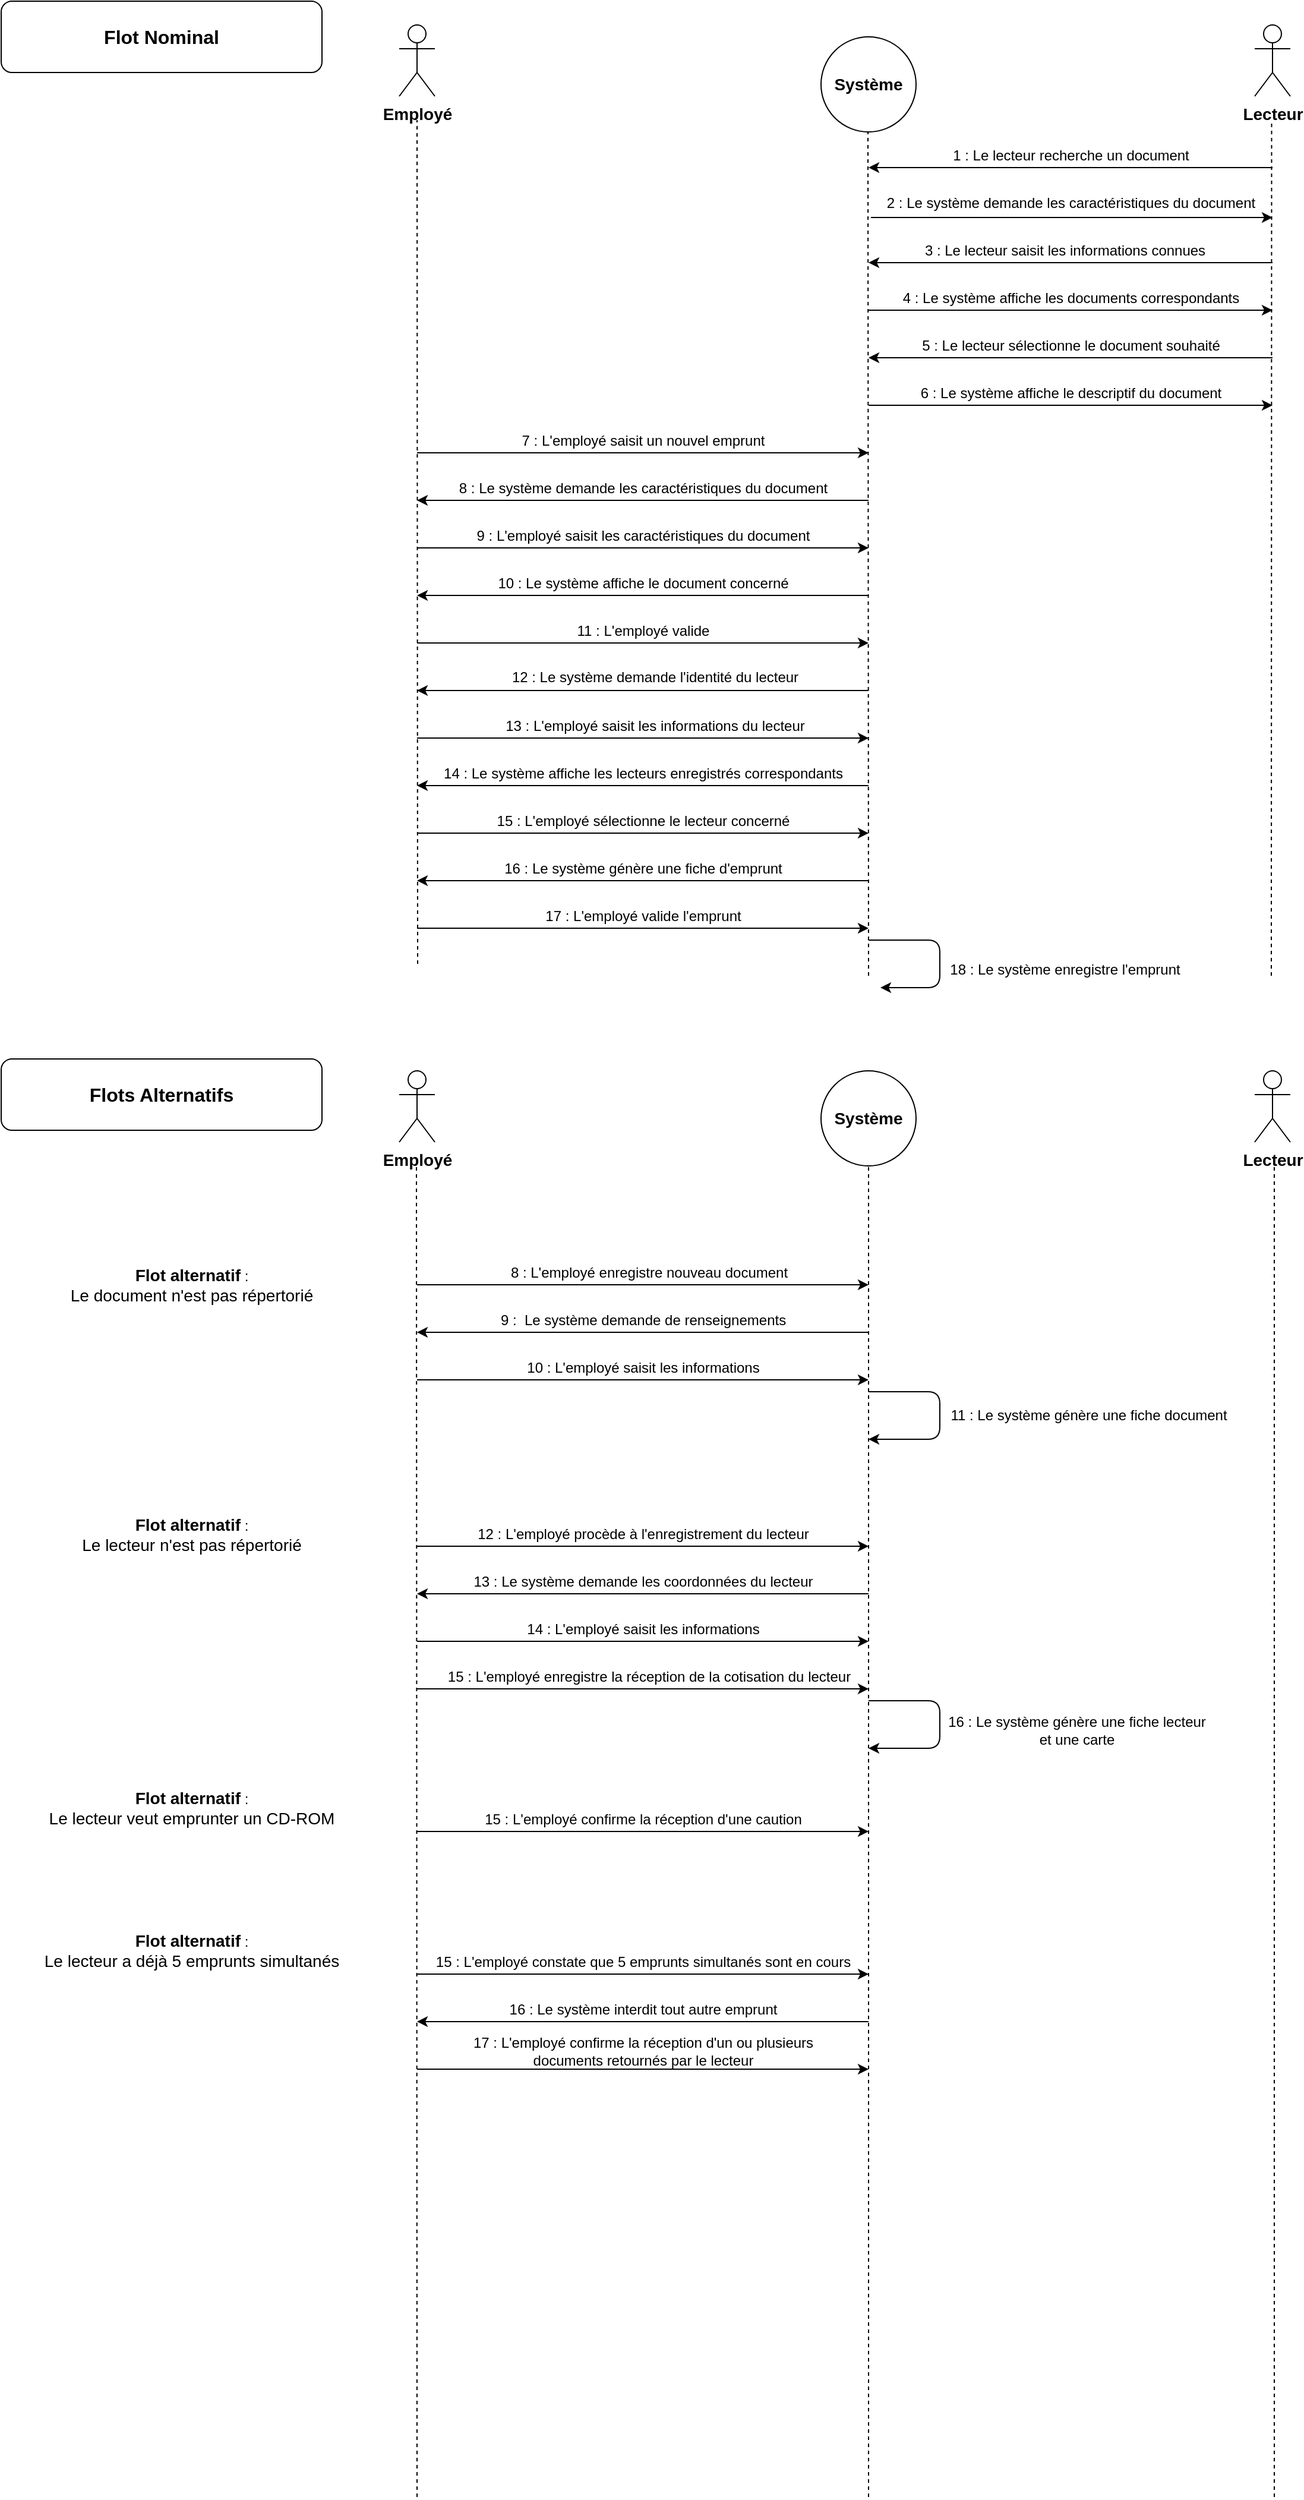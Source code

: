 <mxfile version="13.7.3" type="device"><diagram id="HIXbMMLBxoH1zSvJh3y3" name="Page-1"><mxGraphModel dx="2249" dy="822" grid="1" gridSize="10" guides="1" tooltips="1" connect="1" arrows="1" fold="1" page="1" pageScale="1" pageWidth="827" pageHeight="1169" math="0" shadow="0"><root><mxCell id="0"/><mxCell id="1" parent="0"/><mxCell id="MbnFXCtyj7MtMAaC2h0o-1" value="" style="endArrow=none;dashed=1;html=1;" parent="1" edge="1"><mxGeometry width="50" height="50" relative="1" as="geometry"><mxPoint x="40.5" y="830" as="sourcePoint"/><mxPoint x="40" y="120" as="targetPoint"/></mxGeometry></mxCell><mxCell id="MbnFXCtyj7MtMAaC2h0o-2" value="" style="endArrow=none;dashed=1;html=1;" parent="1" edge="1"><mxGeometry width="50" height="50" relative="1" as="geometry"><mxPoint x="420" y="840" as="sourcePoint"/><mxPoint x="419.5" y="130" as="targetPoint"/></mxGeometry></mxCell><mxCell id="MbnFXCtyj7MtMAaC2h0o-3" value="&lt;font style=&quot;font-size: 14px&quot;&gt;&lt;b&gt;Employé&lt;/b&gt;&lt;/font&gt;" style="shape=umlActor;verticalLabelPosition=bottom;verticalAlign=top;html=1;outlineConnect=0;" parent="1" vertex="1"><mxGeometry x="25" y="40" width="30" height="60" as="geometry"/></mxCell><mxCell id="MbnFXCtyj7MtMAaC2h0o-7" value="" style="endArrow=none;dashed=1;html=1;" parent="1" edge="1"><mxGeometry width="50" height="50" relative="1" as="geometry"><mxPoint x="759" y="840" as="sourcePoint"/><mxPoint x="759.25" y="120" as="targetPoint"/></mxGeometry></mxCell><mxCell id="MbnFXCtyj7MtMAaC2h0o-8" value="&lt;font style=&quot;font-size: 14px&quot;&gt;&lt;b&gt;Lecteur&lt;/b&gt;&lt;/font&gt;" style="shape=umlActor;verticalLabelPosition=bottom;verticalAlign=top;html=1;outlineConnect=0;" parent="1" vertex="1"><mxGeometry x="745" y="40" width="30" height="60" as="geometry"/></mxCell><mxCell id="MbnFXCtyj7MtMAaC2h0o-15" value="" style="endArrow=classic;html=1;" parent="1" edge="1"><mxGeometry width="50" height="50" relative="1" as="geometry"><mxPoint x="760" y="160" as="sourcePoint"/><mxPoint x="420" y="160" as="targetPoint"/></mxGeometry></mxCell><mxCell id="MbnFXCtyj7MtMAaC2h0o-16" value="&lt;font style=&quot;font-size: 12px&quot;&gt;1 : Le lecteur recherche un document&lt;/font&gt;" style="text;html=1;align=center;verticalAlign=middle;resizable=0;points=[];autosize=1;" parent="1" vertex="1"><mxGeometry x="485" y="140" width="210" height="20" as="geometry"/></mxCell><mxCell id="MbnFXCtyj7MtMAaC2h0o-17" value="" style="endArrow=classic;html=1;" parent="1" source="MbnFXCtyj7MtMAaC2h0o-18" edge="1"><mxGeometry width="50" height="50" relative="1" as="geometry"><mxPoint x="420" y="200" as="sourcePoint"/><mxPoint x="720" y="200" as="targetPoint"/></mxGeometry></mxCell><mxCell id="MbnFXCtyj7MtMAaC2h0o-19" value="" style="endArrow=classic;html=1;" parent="1" edge="1"><mxGeometry width="50" height="50" relative="1" as="geometry"><mxPoint x="760" y="240" as="sourcePoint"/><mxPoint x="420" y="240" as="targetPoint"/></mxGeometry></mxCell><mxCell id="MbnFXCtyj7MtMAaC2h0o-20" value="3 : Le lecteur saisit les informations connues" style="text;html=1;align=center;verticalAlign=middle;resizable=0;points=[];autosize=1;" parent="1" vertex="1"><mxGeometry x="460" y="220" width="250" height="20" as="geometry"/></mxCell><mxCell id="MbnFXCtyj7MtMAaC2h0o-21" value="" style="endArrow=classic;html=1;" parent="1" edge="1"><mxGeometry width="50" height="50" relative="1" as="geometry"><mxPoint x="420" y="280" as="sourcePoint"/><mxPoint x="760" y="280" as="targetPoint"/></mxGeometry></mxCell><mxCell id="MbnFXCtyj7MtMAaC2h0o-22" value="4 : Le système affiche les documents correspondants" style="text;html=1;align=center;verticalAlign=middle;resizable=0;points=[];autosize=1;" parent="1" vertex="1"><mxGeometry x="440" y="260" width="300" height="20" as="geometry"/></mxCell><mxCell id="MbnFXCtyj7MtMAaC2h0o-23" value="" style="endArrow=classic;html=1;" parent="1" edge="1"><mxGeometry width="50" height="50" relative="1" as="geometry"><mxPoint x="760" y="320" as="sourcePoint"/><mxPoint x="420" y="320" as="targetPoint"/></mxGeometry></mxCell><mxCell id="MbnFXCtyj7MtMAaC2h0o-24" value="5 : Le lecteur sélectionne le document souhaité" style="text;html=1;align=center;verticalAlign=middle;resizable=0;points=[];autosize=1;" parent="1" vertex="1"><mxGeometry x="455" y="300" width="270" height="20" as="geometry"/></mxCell><mxCell id="MbnFXCtyj7MtMAaC2h0o-26" value="" style="endArrow=classic;html=1;" parent="1" edge="1"><mxGeometry width="50" height="50" relative="1" as="geometry"><mxPoint x="420" y="360" as="sourcePoint"/><mxPoint x="760" y="360" as="targetPoint"/></mxGeometry></mxCell><mxCell id="MbnFXCtyj7MtMAaC2h0o-27" value="6 : Le système affiche le descriptif du document" style="text;html=1;align=center;verticalAlign=middle;resizable=0;points=[];autosize=1;" parent="1" vertex="1"><mxGeometry x="455" y="340" width="270" height="20" as="geometry"/></mxCell><mxCell id="MbnFXCtyj7MtMAaC2h0o-28" value="" style="endArrow=classic;html=1;" parent="1" edge="1"><mxGeometry width="50" height="50" relative="1" as="geometry"><mxPoint x="40" y="400" as="sourcePoint"/><mxPoint x="420" y="400" as="targetPoint"/></mxGeometry></mxCell><mxCell id="MbnFXCtyj7MtMAaC2h0o-30" value="7 : L'employé saisit un nouvel emprunt" style="text;html=1;align=center;verticalAlign=middle;resizable=0;points=[];autosize=1;" parent="1" vertex="1"><mxGeometry x="120" y="380" width="220" height="20" as="geometry"/></mxCell><mxCell id="MbnFXCtyj7MtMAaC2h0o-31" value="" style="endArrow=classic;html=1;" parent="1" edge="1"><mxGeometry width="50" height="50" relative="1" as="geometry"><mxPoint x="420" y="440" as="sourcePoint"/><mxPoint x="40" y="440" as="targetPoint"/></mxGeometry></mxCell><mxCell id="MbnFXCtyj7MtMAaC2h0o-32" value="8 : Le système demande les caractéristiques du document" style="text;html=1;align=center;verticalAlign=middle;resizable=0;points=[];autosize=1;" parent="1" vertex="1"><mxGeometry x="65" y="420" width="330" height="20" as="geometry"/></mxCell><mxCell id="MbnFXCtyj7MtMAaC2h0o-33" value="" style="endArrow=classic;html=1;" parent="1" edge="1"><mxGeometry width="50" height="50" relative="1" as="geometry"><mxPoint x="40" y="480" as="sourcePoint"/><mxPoint x="420" y="480" as="targetPoint"/></mxGeometry></mxCell><mxCell id="MbnFXCtyj7MtMAaC2h0o-34" value="9 : L'employé saisit les caractéristiques du document" style="text;html=1;align=center;verticalAlign=middle;resizable=0;points=[];autosize=1;" parent="1" vertex="1"><mxGeometry x="80" y="460" width="300" height="20" as="geometry"/></mxCell><mxCell id="MbnFXCtyj7MtMAaC2h0o-35" value="" style="endArrow=classic;html=1;" parent="1" edge="1"><mxGeometry width="50" height="50" relative="1" as="geometry"><mxPoint x="420" y="520" as="sourcePoint"/><mxPoint x="40" y="520" as="targetPoint"/></mxGeometry></mxCell><mxCell id="MbnFXCtyj7MtMAaC2h0o-36" value="10 : Le système affiche le document concerné" style="text;html=1;align=center;verticalAlign=middle;resizable=0;points=[];autosize=1;" parent="1" vertex="1"><mxGeometry x="100" y="500" width="260" height="20" as="geometry"/></mxCell><mxCell id="MbnFXCtyj7MtMAaC2h0o-38" value="" style="endArrow=classic;html=1;" parent="1" edge="1"><mxGeometry width="50" height="50" relative="1" as="geometry"><mxPoint x="40" y="560" as="sourcePoint"/><mxPoint x="420" y="560" as="targetPoint"/></mxGeometry></mxCell><mxCell id="MbnFXCtyj7MtMAaC2h0o-39" value="11 : L'employé valide" style="text;html=1;align=center;verticalAlign=middle;resizable=0;points=[];autosize=1;" parent="1" vertex="1"><mxGeometry x="165" y="540" width="130" height="20" as="geometry"/></mxCell><mxCell id="MbnFXCtyj7MtMAaC2h0o-40" value="" style="endArrow=classic;html=1;" parent="1" edge="1"><mxGeometry width="50" height="50" relative="1" as="geometry"><mxPoint x="420" y="600" as="sourcePoint"/><mxPoint x="40" y="600" as="targetPoint"/></mxGeometry></mxCell><mxCell id="MbnFXCtyj7MtMAaC2h0o-41" value="12 : Le système demande l'identité du lecteur" style="text;html=1;align=center;verticalAlign=middle;resizable=0;points=[];autosize=1;" parent="1" vertex="1"><mxGeometry x="110" y="579" width="260" height="20" as="geometry"/></mxCell><mxCell id="MbnFXCtyj7MtMAaC2h0o-42" value="" style="endArrow=classic;html=1;" parent="1" edge="1"><mxGeometry width="50" height="50" relative="1" as="geometry"><mxPoint x="40" y="640" as="sourcePoint"/><mxPoint x="420" y="640" as="targetPoint"/></mxGeometry></mxCell><mxCell id="MbnFXCtyj7MtMAaC2h0o-43" value="13 : L'employé saisit les informations du lecteur" style="text;html=1;align=center;verticalAlign=middle;resizable=0;points=[];autosize=1;" parent="1" vertex="1"><mxGeometry x="105" y="620" width="270" height="20" as="geometry"/></mxCell><mxCell id="MbnFXCtyj7MtMAaC2h0o-44" value="" style="endArrow=classic;html=1;" parent="1" edge="1"><mxGeometry width="50" height="50" relative="1" as="geometry"><mxPoint x="420" y="680" as="sourcePoint"/><mxPoint x="40" y="680" as="targetPoint"/></mxGeometry></mxCell><mxCell id="MbnFXCtyj7MtMAaC2h0o-45" value="14 : Le système affiche les lecteurs enregistrés correspondants" style="text;html=1;align=center;verticalAlign=middle;resizable=0;points=[];autosize=1;" parent="1" vertex="1"><mxGeometry x="55" y="660" width="350" height="20" as="geometry"/></mxCell><mxCell id="MbnFXCtyj7MtMAaC2h0o-46" value="" style="endArrow=classic;html=1;" parent="1" edge="1"><mxGeometry width="50" height="50" relative="1" as="geometry"><mxPoint x="40" y="720" as="sourcePoint"/><mxPoint x="420" y="720" as="targetPoint"/></mxGeometry></mxCell><mxCell id="MbnFXCtyj7MtMAaC2h0o-49" value="15 : L'employé sélectionne le lecteur concerné" style="text;html=1;align=center;verticalAlign=middle;resizable=0;points=[];autosize=1;" parent="1" vertex="1"><mxGeometry x="100" y="700" width="260" height="20" as="geometry"/></mxCell><mxCell id="MbnFXCtyj7MtMAaC2h0o-50" value="" style="endArrow=classic;html=1;" parent="1" edge="1"><mxGeometry width="50" height="50" relative="1" as="geometry"><mxPoint x="420" y="760" as="sourcePoint"/><mxPoint x="40" y="760" as="targetPoint"/></mxGeometry></mxCell><mxCell id="MbnFXCtyj7MtMAaC2h0o-51" value="16 : Le système génère une fiche d'emprunt" style="text;html=1;align=center;verticalAlign=middle;resizable=0;points=[];autosize=1;" parent="1" vertex="1"><mxGeometry x="105" y="740" width="250" height="20" as="geometry"/></mxCell><mxCell id="MbnFXCtyj7MtMAaC2h0o-52" value="" style="endArrow=classic;html=1;" parent="1" edge="1"><mxGeometry width="50" height="50" relative="1" as="geometry"><mxPoint x="420" y="810" as="sourcePoint"/><mxPoint x="430" y="850" as="targetPoint"/><Array as="points"><mxPoint x="480" y="810"/><mxPoint x="480" y="850"/></Array></mxGeometry></mxCell><mxCell id="MbnFXCtyj7MtMAaC2h0o-53" value="18 : Le système enregistre l'emprunt&lt;br&gt;" style="text;html=1;align=center;verticalAlign=middle;resizable=0;points=[];autosize=1;" parent="1" vertex="1"><mxGeometry x="480" y="825" width="210" height="20" as="geometry"/></mxCell><mxCell id="MbnFXCtyj7MtMAaC2h0o-54" value="&lt;font style=&quot;font-size: 16px&quot;&gt;&lt;b&gt;Flot Nominal&lt;/b&gt;&lt;/font&gt;" style="rounded=1;whiteSpace=wrap;html=1;" parent="1" vertex="1"><mxGeometry x="-310" y="20" width="270" height="60" as="geometry"/></mxCell><mxCell id="MbnFXCtyj7MtMAaC2h0o-56" value="" style="endArrow=classic;html=1;" parent="1" edge="1"><mxGeometry width="50" height="50" relative="1" as="geometry"><mxPoint x="40" y="800" as="sourcePoint"/><mxPoint x="420" y="800" as="targetPoint"/></mxGeometry></mxCell><mxCell id="MbnFXCtyj7MtMAaC2h0o-57" value="17 : L'employé valide l'emprunt" style="text;html=1;align=center;verticalAlign=middle;resizable=0;points=[];autosize=1;" parent="1" vertex="1"><mxGeometry x="140" y="780" width="180" height="20" as="geometry"/></mxCell><mxCell id="MbnFXCtyj7MtMAaC2h0o-58" value="&lt;font style=&quot;font-size: 14px&quot;&gt;&lt;b&gt;Flot alternatif&lt;/b&gt;&lt;/font&gt; :&lt;br&gt;&lt;font style=&quot;font-size: 14px&quot;&gt;Le lecteur n'est pas répertorié&lt;/font&gt;" style="text;html=1;align=center;verticalAlign=middle;resizable=0;points=[];autosize=1;" parent="1" vertex="1"><mxGeometry x="-250" y="1290" width="200" height="40" as="geometry"/></mxCell><mxCell id="MbnFXCtyj7MtMAaC2h0o-59" value="" style="endArrow=classic;html=1;" parent="1" edge="1"><mxGeometry width="50" height="50" relative="1" as="geometry"><mxPoint x="40" y="1100" as="sourcePoint"/><mxPoint x="420" y="1100" as="targetPoint"/></mxGeometry></mxCell><mxCell id="MbnFXCtyj7MtMAaC2h0o-60" value="12 : L'employé procède à l'enregistrement du lecteur" style="text;html=1;align=center;verticalAlign=middle;resizable=0;points=[];autosize=1;" parent="1" vertex="1"><mxGeometry x="85" y="1300" width="290" height="20" as="geometry"/></mxCell><mxCell id="MbnFXCtyj7MtMAaC2h0o-61" value="" style="endArrow=classic;html=1;" parent="1" edge="1"><mxGeometry width="50" height="50" relative="1" as="geometry"><mxPoint x="420" y="1140" as="sourcePoint"/><mxPoint x="40" y="1140" as="targetPoint"/></mxGeometry></mxCell><mxCell id="MbnFXCtyj7MtMAaC2h0o-62" value="13 : Le système demande les coordonnées du lecteur" style="text;html=1;align=center;verticalAlign=middle;resizable=0;points=[];autosize=1;" parent="1" vertex="1"><mxGeometry x="80" y="1340" width="300" height="20" as="geometry"/></mxCell><mxCell id="MbnFXCtyj7MtMAaC2h0o-63" value="" style="endArrow=classic;html=1;" parent="1" edge="1"><mxGeometry width="50" height="50" relative="1" as="geometry"><mxPoint x="40" y="1180" as="sourcePoint"/><mxPoint x="420" y="1180" as="targetPoint"/></mxGeometry></mxCell><mxCell id="MbnFXCtyj7MtMAaC2h0o-64" value="14 : L'employé saisit les informations" style="text;html=1;align=center;verticalAlign=middle;resizable=0;points=[];autosize=1;" parent="1" vertex="1"><mxGeometry x="125" y="1380" width="210" height="20" as="geometry"/></mxCell><mxCell id="MbnFXCtyj7MtMAaC2h0o-65" value="" style="endArrow=classic;html=1;" parent="1" edge="1"><mxGeometry width="50" height="50" relative="1" as="geometry"><mxPoint x="420" y="1190" as="sourcePoint"/><mxPoint x="420" y="1230" as="targetPoint"/><Array as="points"><mxPoint x="480" y="1190"/><mxPoint x="480" y="1230"/></Array></mxGeometry></mxCell><mxCell id="MbnFXCtyj7MtMAaC2h0o-66" value="11 : Le système génère une fiche document" style="text;html=1;align=center;verticalAlign=middle;resizable=0;points=[];autosize=1;" parent="1" vertex="1"><mxGeometry x="480" y="1200" width="250" height="20" as="geometry"/></mxCell><mxCell id="MbnFXCtyj7MtMAaC2h0o-67" value="" style="endArrow=classic;html=1;" parent="1" edge="1"><mxGeometry width="50" height="50" relative="1" as="geometry"><mxPoint x="40" y="1440" as="sourcePoint"/><mxPoint x="420" y="1440" as="targetPoint"/></mxGeometry></mxCell><mxCell id="MbnFXCtyj7MtMAaC2h0o-68" value="15 : L'employé enregistre la réception de la cotisation du lecteur" style="text;html=1;align=center;verticalAlign=middle;resizable=0;points=[];autosize=1;" parent="1" vertex="1"><mxGeometry x="60" y="1420" width="350" height="20" as="geometry"/></mxCell><mxCell id="MbnFXCtyj7MtMAaC2h0o-70" value="&lt;font style=&quot;font-size: 14px&quot;&gt;&lt;b&gt;Flot alternatif&lt;/b&gt;&lt;/font&gt; :&lt;br&gt;&lt;font style=&quot;font-size: 14px&quot;&gt;Le document n'est pas répertorié&lt;/font&gt;" style="text;html=1;align=center;verticalAlign=middle;resizable=0;points=[];autosize=1;" parent="1" vertex="1"><mxGeometry x="-260" y="1080" width="220" height="40" as="geometry"/></mxCell><mxCell id="MbnFXCtyj7MtMAaC2h0o-71" value="" style="endArrow=classic;html=1;" parent="1" edge="1"><mxGeometry width="50" height="50" relative="1" as="geometry"><mxPoint x="40" y="1320" as="sourcePoint"/><mxPoint x="420" y="1320" as="targetPoint"/></mxGeometry></mxCell><mxCell id="MbnFXCtyj7MtMAaC2h0o-72" value="8 : L'employé enregistre nouveau document" style="text;html=1;align=center;verticalAlign=middle;resizable=0;points=[];autosize=1;" parent="1" vertex="1"><mxGeometry x="110" y="1080" width="250" height="20" as="geometry"/></mxCell><mxCell id="MbnFXCtyj7MtMAaC2h0o-73" value="" style="endArrow=classic;html=1;" parent="1" edge="1"><mxGeometry width="50" height="50" relative="1" as="geometry"><mxPoint x="420" y="1360" as="sourcePoint"/><mxPoint x="40" y="1360" as="targetPoint"/></mxGeometry></mxCell><mxCell id="MbnFXCtyj7MtMAaC2h0o-74" value="9 :&amp;nbsp; Le système demande de renseignements" style="text;html=1;align=center;verticalAlign=middle;resizable=0;points=[];autosize=1;" parent="1" vertex="1"><mxGeometry x="100" y="1120" width="260" height="20" as="geometry"/></mxCell><mxCell id="MbnFXCtyj7MtMAaC2h0o-75" value="" style="endArrow=classic;html=1;" parent="1" edge="1"><mxGeometry width="50" height="50" relative="1" as="geometry"><mxPoint x="40" y="1400" as="sourcePoint"/><mxPoint x="420" y="1400" as="targetPoint"/></mxGeometry></mxCell><mxCell id="MbnFXCtyj7MtMAaC2h0o-76" value="10 : L'employé saisit les informations" style="text;html=1;align=center;verticalAlign=middle;resizable=0;points=[];autosize=1;" parent="1" vertex="1"><mxGeometry x="125" y="1160" width="210" height="20" as="geometry"/></mxCell><mxCell id="MbnFXCtyj7MtMAaC2h0o-77" value="" style="endArrow=classic;html=1;" parent="1" edge="1"><mxGeometry width="50" height="50" relative="1" as="geometry"><mxPoint x="420" y="1450" as="sourcePoint"/><mxPoint x="420" y="1490" as="targetPoint"/><Array as="points"><mxPoint x="480" y="1450"/><mxPoint x="480" y="1490"/></Array></mxGeometry></mxCell><mxCell id="MbnFXCtyj7MtMAaC2h0o-78" value="16 : Le système génère une fiche lecteur &lt;br&gt;et une carte" style="text;html=1;align=center;verticalAlign=middle;resizable=0;points=[];autosize=1;" parent="1" vertex="1"><mxGeometry x="480" y="1460" width="230" height="30" as="geometry"/></mxCell><mxCell id="MbnFXCtyj7MtMAaC2h0o-79" value="&lt;font style=&quot;font-size: 14px&quot;&gt;&lt;b&gt;Flot alternatif&lt;/b&gt;&lt;/font&gt; :&lt;br&gt;&lt;font style=&quot;font-size: 14px&quot;&gt;Le lecteur veut emprunter un CD-ROM&lt;/font&gt;" style="text;html=1;align=center;verticalAlign=middle;resizable=0;points=[];autosize=1;" parent="1" vertex="1"><mxGeometry x="-280" y="1520" width="260" height="40" as="geometry"/></mxCell><mxCell id="MbnFXCtyj7MtMAaC2h0o-80" value="" style="endArrow=classic;html=1;" parent="1" edge="1"><mxGeometry width="50" height="50" relative="1" as="geometry"><mxPoint x="40" y="1560" as="sourcePoint"/><mxPoint x="420" y="1560" as="targetPoint"/></mxGeometry></mxCell><mxCell id="MbnFXCtyj7MtMAaC2h0o-81" value="15 : L'employé confirme la réception d'une caution" style="text;html=1;align=center;verticalAlign=middle;resizable=0;points=[];autosize=1;" parent="1" vertex="1"><mxGeometry x="90" y="1540" width="280" height="20" as="geometry"/></mxCell><mxCell id="txSfdC1xdyKQg3Bwle4t-2" value="&lt;b&gt;&lt;font style=&quot;font-size: 14px&quot;&gt;Système&lt;/font&gt;&lt;/b&gt;" style="ellipse;whiteSpace=wrap;html=1;aspect=fixed;" parent="1" vertex="1"><mxGeometry x="380" y="50" width="80" height="80" as="geometry"/></mxCell><mxCell id="txSfdC1xdyKQg3Bwle4t-3" value="&lt;font style=&quot;font-size: 14px&quot;&gt;&lt;b&gt;Employé&lt;/b&gt;&lt;/font&gt;" style="shape=umlActor;verticalLabelPosition=bottom;verticalAlign=top;html=1;outlineConnect=0;" parent="1" vertex="1"><mxGeometry x="25" y="920" width="30" height="60" as="geometry"/></mxCell><mxCell id="txSfdC1xdyKQg3Bwle4t-5" value="&lt;b&gt;&lt;font style=&quot;font-size: 14px&quot;&gt;Système&lt;/font&gt;&lt;/b&gt;" style="ellipse;whiteSpace=wrap;html=1;aspect=fixed;" parent="1" vertex="1"><mxGeometry x="380" y="920" width="80" height="80" as="geometry"/></mxCell><mxCell id="txSfdC1xdyKQg3Bwle4t-6" value="&lt;font style=&quot;font-size: 14px&quot;&gt;&lt;b&gt;Lecteur&lt;/b&gt;&lt;/font&gt;" style="shape=umlActor;verticalLabelPosition=bottom;verticalAlign=top;html=1;outlineConnect=0;" parent="1" vertex="1"><mxGeometry x="745" y="920" width="30" height="60" as="geometry"/></mxCell><mxCell id="txSfdC1xdyKQg3Bwle4t-8" value="" style="endArrow=none;dashed=1;html=1;" parent="1" edge="1"><mxGeometry width="50" height="50" relative="1" as="geometry"><mxPoint x="40" y="2120" as="sourcePoint"/><mxPoint x="39.5" y="1000" as="targetPoint"/></mxGeometry></mxCell><mxCell id="txSfdC1xdyKQg3Bwle4t-9" value="" style="endArrow=none;dashed=1;html=1;" parent="1" edge="1"><mxGeometry width="50" height="50" relative="1" as="geometry"><mxPoint x="420" y="2120" as="sourcePoint"/><mxPoint x="420" y="1000" as="targetPoint"/></mxGeometry></mxCell><mxCell id="txSfdC1xdyKQg3Bwle4t-10" value="" style="endArrow=none;dashed=1;html=1;" parent="1" edge="1"><mxGeometry width="50" height="50" relative="1" as="geometry"><mxPoint x="761.5" y="2120" as="sourcePoint"/><mxPoint x="761.5" y="1000" as="targetPoint"/></mxGeometry></mxCell><mxCell id="txSfdC1xdyKQg3Bwle4t-11" value="&lt;font style=&quot;font-size: 16px&quot;&gt;&lt;b&gt;Flots Alternatifs&lt;/b&gt;&lt;/font&gt;" style="rounded=1;whiteSpace=wrap;html=1;" parent="1" vertex="1"><mxGeometry x="-310" y="910" width="270" height="60" as="geometry"/></mxCell><mxCell id="MbnFXCtyj7MtMAaC2h0o-18" value="2 : Le système demande les caractéristiques du document" style="text;html=1;align=center;verticalAlign=middle;resizable=0;points=[];autosize=1;" parent="1" vertex="1"><mxGeometry x="425" y="180" width="330" height="20" as="geometry"/></mxCell><mxCell id="txSfdC1xdyKQg3Bwle4t-13" value="" style="endArrow=classic;html=1;exitX=-0.009;exitY=1.1;exitDx=0;exitDy=0;exitPerimeter=0;" parent="1" source="MbnFXCtyj7MtMAaC2h0o-18" edge="1"><mxGeometry width="50" height="50" relative="1" as="geometry"><mxPoint x="330" y="350" as="sourcePoint"/><mxPoint x="760" y="202" as="targetPoint"/></mxGeometry></mxCell><mxCell id="I0QKMF98Oil5pbO3-m3E-3" value="&lt;font style=&quot;font-size: 14px&quot;&gt;&lt;b&gt;Flot alternatif&lt;/b&gt;&lt;/font&gt; :&lt;br&gt;&lt;font style=&quot;font-size: 14px&quot;&gt;Le lecteur a déjà 5 emprunts simultanés&lt;/font&gt;" style="text;html=1;align=center;verticalAlign=middle;resizable=0;points=[];autosize=1;" parent="1" vertex="1"><mxGeometry x="-280" y="1640" width="260" height="40" as="geometry"/></mxCell><mxCell id="I0QKMF98Oil5pbO3-m3E-4" value="" style="endArrow=classic;html=1;" parent="1" edge="1"><mxGeometry width="50" height="50" relative="1" as="geometry"><mxPoint x="40" y="1680" as="sourcePoint"/><mxPoint x="420" y="1680" as="targetPoint"/></mxGeometry></mxCell><mxCell id="I0QKMF98Oil5pbO3-m3E-5" value="15 : L'employé constate que 5 emprunts simultanés sont en cours" style="text;html=1;align=center;verticalAlign=middle;resizable=0;points=[];autosize=1;" parent="1" vertex="1"><mxGeometry x="50" y="1660" width="360" height="20" as="geometry"/></mxCell><mxCell id="I0QKMF98Oil5pbO3-m3E-6" value="" style="endArrow=classic;html=1;" parent="1" edge="1"><mxGeometry width="50" height="50" relative="1" as="geometry"><mxPoint x="420" y="1720" as="sourcePoint"/><mxPoint x="40" y="1720" as="targetPoint"/></mxGeometry></mxCell><mxCell id="I0QKMF98Oil5pbO3-m3E-7" value="16 : Le système interdit tout autre emprunt" style="text;html=1;align=center;verticalAlign=middle;resizable=0;points=[];autosize=1;" parent="1" vertex="1"><mxGeometry x="110" y="1700" width="240" height="20" as="geometry"/></mxCell><mxCell id="j97uydoRfmTJd8Wmb9lx-1" value="" style="endArrow=classic;html=1;" edge="1" parent="1"><mxGeometry width="50" height="50" relative="1" as="geometry"><mxPoint x="40" y="1760" as="sourcePoint"/><mxPoint x="420" y="1760" as="targetPoint"/></mxGeometry></mxCell><mxCell id="j97uydoRfmTJd8Wmb9lx-2" value="17 : L'employé confirme la réception d'un ou plusieurs &lt;br&gt;documents retournés par le lecteur" style="text;html=1;align=center;verticalAlign=middle;resizable=0;points=[];autosize=1;" vertex="1" parent="1"><mxGeometry x="80" y="1730" width="300" height="30" as="geometry"/></mxCell></root></mxGraphModel></diagram></mxfile>